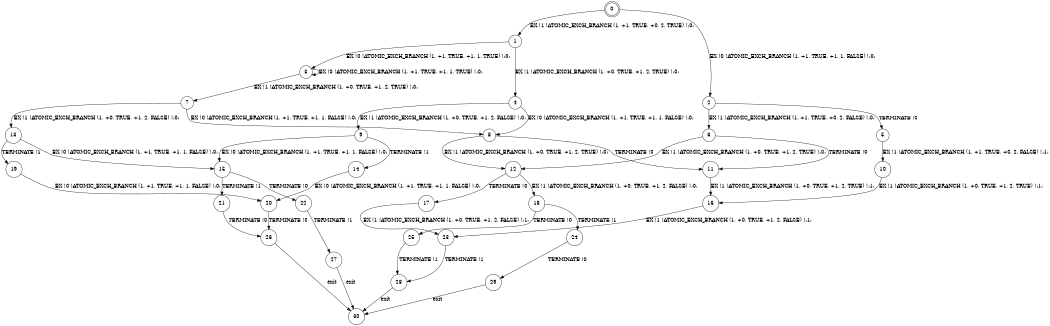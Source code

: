 digraph BCG {
size = "7, 10.5";
center = TRUE;
node [shape = circle];
0 [peripheries = 2];
0 -> 1 [label = "EX !1 !ATOMIC_EXCH_BRANCH (1, +1, TRUE, +0, 2, TRUE) !:0:"];
0 -> 2 [label = "EX !0 !ATOMIC_EXCH_BRANCH (1, +1, TRUE, +1, 1, FALSE) !:0:"];
1 -> 3 [label = "EX !0 !ATOMIC_EXCH_BRANCH (1, +1, TRUE, +1, 1, TRUE) !:0:"];
1 -> 4 [label = "EX !1 !ATOMIC_EXCH_BRANCH (1, +0, TRUE, +1, 2, TRUE) !:0:"];
2 -> 5 [label = "TERMINATE !0"];
2 -> 6 [label = "EX !1 !ATOMIC_EXCH_BRANCH (1, +1, TRUE, +0, 2, FALSE) !:0:"];
3 -> 7 [label = "EX !1 !ATOMIC_EXCH_BRANCH (1, +0, TRUE, +1, 2, TRUE) !:0:"];
3 -> 3 [label = "EX !0 !ATOMIC_EXCH_BRANCH (1, +1, TRUE, +1, 1, TRUE) !:0:"];
4 -> 8 [label = "EX !0 !ATOMIC_EXCH_BRANCH (1, +1, TRUE, +1, 1, FALSE) !:0:"];
4 -> 9 [label = "EX !1 !ATOMIC_EXCH_BRANCH (1, +0, TRUE, +1, 2, FALSE) !:0:"];
5 -> 10 [label = "EX !1 !ATOMIC_EXCH_BRANCH (1, +1, TRUE, +0, 2, FALSE) !:1:"];
6 -> 11 [label = "TERMINATE !0"];
6 -> 12 [label = "EX !1 !ATOMIC_EXCH_BRANCH (1, +0, TRUE, +1, 2, TRUE) !:0:"];
7 -> 13 [label = "EX !1 !ATOMIC_EXCH_BRANCH (1, +0, TRUE, +1, 2, FALSE) !:0:"];
7 -> 8 [label = "EX !0 !ATOMIC_EXCH_BRANCH (1, +1, TRUE, +1, 1, FALSE) !:0:"];
8 -> 11 [label = "TERMINATE !0"];
8 -> 12 [label = "EX !1 !ATOMIC_EXCH_BRANCH (1, +0, TRUE, +1, 2, TRUE) !:0:"];
9 -> 14 [label = "TERMINATE !1"];
9 -> 15 [label = "EX !0 !ATOMIC_EXCH_BRANCH (1, +1, TRUE, +1, 1, FALSE) !:0:"];
10 -> 16 [label = "EX !1 !ATOMIC_EXCH_BRANCH (1, +0, TRUE, +1, 2, TRUE) !:1:"];
11 -> 16 [label = "EX !1 !ATOMIC_EXCH_BRANCH (1, +0, TRUE, +1, 2, TRUE) !:1:"];
12 -> 17 [label = "TERMINATE !0"];
12 -> 18 [label = "EX !1 !ATOMIC_EXCH_BRANCH (1, +0, TRUE, +1, 2, FALSE) !:0:"];
13 -> 19 [label = "TERMINATE !1"];
13 -> 15 [label = "EX !0 !ATOMIC_EXCH_BRANCH (1, +1, TRUE, +1, 1, FALSE) !:0:"];
14 -> 20 [label = "EX !0 !ATOMIC_EXCH_BRANCH (1, +1, TRUE, +1, 1, FALSE) !:0:"];
15 -> 21 [label = "TERMINATE !1"];
15 -> 22 [label = "TERMINATE !0"];
16 -> 23 [label = "EX !1 !ATOMIC_EXCH_BRANCH (1, +0, TRUE, +1, 2, FALSE) !:1:"];
17 -> 23 [label = "EX !1 !ATOMIC_EXCH_BRANCH (1, +0, TRUE, +1, 2, FALSE) !:1:"];
18 -> 24 [label = "TERMINATE !1"];
18 -> 25 [label = "TERMINATE !0"];
19 -> 20 [label = "EX !0 !ATOMIC_EXCH_BRANCH (1, +1, TRUE, +1, 1, FALSE) !:0:"];
20 -> 26 [label = "TERMINATE !0"];
21 -> 26 [label = "TERMINATE !0"];
22 -> 27 [label = "TERMINATE !1"];
23 -> 28 [label = "TERMINATE !1"];
24 -> 29 [label = "TERMINATE !0"];
25 -> 28 [label = "TERMINATE !1"];
26 -> 30 [label = "exit"];
27 -> 30 [label = "exit"];
28 -> 30 [label = "exit"];
29 -> 30 [label = "exit"];
}
